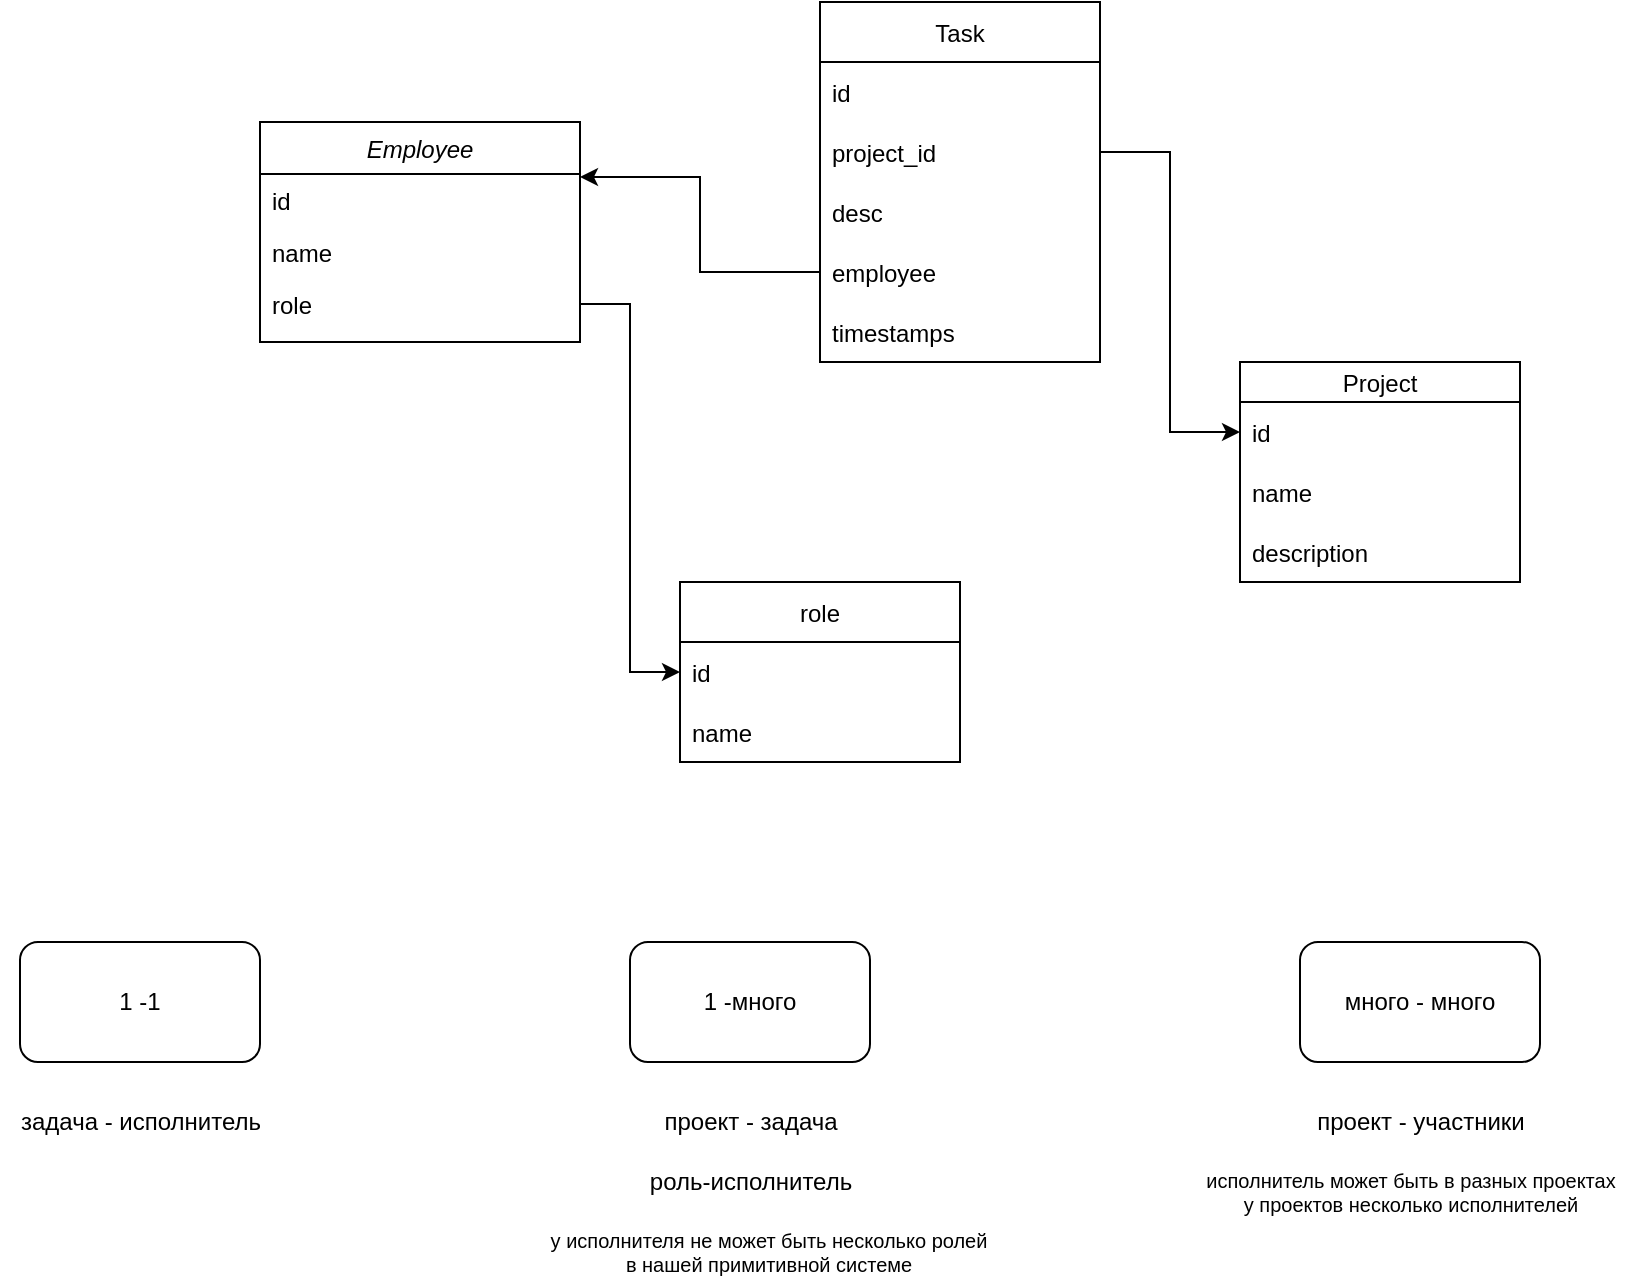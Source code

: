 <mxfile version="15.7.0" type="device"><diagram id="C5RBs43oDa-KdzZeNtuy" name="Page-1"><mxGraphModel dx="1422" dy="771" grid="1" gridSize="10" guides="1" tooltips="1" connect="1" arrows="1" fold="1" page="1" pageScale="1" pageWidth="827" pageHeight="1169" math="0" shadow="0"><root><mxCell id="WIyWlLk6GJQsqaUBKTNV-0"/><mxCell id="WIyWlLk6GJQsqaUBKTNV-1" parent="WIyWlLk6GJQsqaUBKTNV-0"/><mxCell id="zkfFHV4jXpPFQw0GAbJ--0" value="Employee" style="swimlane;fontStyle=2;align=center;verticalAlign=top;childLayout=stackLayout;horizontal=1;startSize=26;horizontalStack=0;resizeParent=1;resizeLast=0;collapsible=1;marginBottom=0;rounded=0;shadow=0;strokeWidth=1;" parent="WIyWlLk6GJQsqaUBKTNV-1" vertex="1"><mxGeometry x="160" y="170" width="160" height="110" as="geometry"><mxRectangle x="230" y="140" width="160" height="26" as="alternateBounds"/></mxGeometry></mxCell><mxCell id="zkfFHV4jXpPFQw0GAbJ--1" value="id    " style="text;align=left;verticalAlign=top;spacingLeft=4;spacingRight=4;overflow=hidden;rotatable=0;points=[[0,0.5],[1,0.5]];portConstraint=eastwest;" parent="zkfFHV4jXpPFQw0GAbJ--0" vertex="1"><mxGeometry y="26" width="160" height="26" as="geometry"/></mxCell><mxCell id="zkfFHV4jXpPFQw0GAbJ--2" value="name" style="text;align=left;verticalAlign=top;spacingLeft=4;spacingRight=4;overflow=hidden;rotatable=0;points=[[0,0.5],[1,0.5]];portConstraint=eastwest;rounded=0;shadow=0;html=0;" parent="zkfFHV4jXpPFQw0GAbJ--0" vertex="1"><mxGeometry y="52" width="160" height="26" as="geometry"/></mxCell><mxCell id="M31XEKU6I3Z2BxA3CjGv-28" value="role" style="text;align=left;verticalAlign=top;spacingLeft=4;spacingRight=4;overflow=hidden;rotatable=0;points=[[0,0.5],[1,0.5]];portConstraint=eastwest;rounded=0;shadow=0;html=0;" vertex="1" parent="zkfFHV4jXpPFQw0GAbJ--0"><mxGeometry y="78" width="160" height="26" as="geometry"/></mxCell><mxCell id="M31XEKU6I3Z2BxA3CjGv-5" value="Project" style="swimlane;fontStyle=0;childLayout=stackLayout;horizontal=1;startSize=20;horizontalStack=0;resizeParent=1;resizeParentMax=0;resizeLast=0;collapsible=1;marginBottom=0;align=center;" vertex="1" parent="WIyWlLk6GJQsqaUBKTNV-1"><mxGeometry x="650" y="290" width="140" height="110" as="geometry"/></mxCell><mxCell id="M31XEKU6I3Z2BxA3CjGv-6" value="id" style="text;strokeColor=none;fillColor=none;align=left;verticalAlign=middle;spacingLeft=4;spacingRight=4;overflow=hidden;points=[[0,0.5],[1,0.5]];portConstraint=eastwest;rotatable=0;" vertex="1" parent="M31XEKU6I3Z2BxA3CjGv-5"><mxGeometry y="20" width="140" height="30" as="geometry"/></mxCell><mxCell id="M31XEKU6I3Z2BxA3CjGv-7" value="name" style="text;strokeColor=none;fillColor=none;align=left;verticalAlign=middle;spacingLeft=4;spacingRight=4;overflow=hidden;points=[[0,0.5],[1,0.5]];portConstraint=eastwest;rotatable=0;" vertex="1" parent="M31XEKU6I3Z2BxA3CjGv-5"><mxGeometry y="50" width="140" height="30" as="geometry"/></mxCell><mxCell id="M31XEKU6I3Z2BxA3CjGv-8" value="description" style="text;strokeColor=none;fillColor=none;align=left;verticalAlign=middle;spacingLeft=4;spacingRight=4;overflow=hidden;points=[[0,0.5],[1,0.5]];portConstraint=eastwest;rotatable=0;" vertex="1" parent="M31XEKU6I3Z2BxA3CjGv-5"><mxGeometry y="80" width="140" height="30" as="geometry"/></mxCell><mxCell id="M31XEKU6I3Z2BxA3CjGv-9" value="задача - исполнитель" style="text;html=1;align=center;verticalAlign=middle;resizable=0;points=[];autosize=1;strokeColor=none;fillColor=none;" vertex="1" parent="WIyWlLk6GJQsqaUBKTNV-1"><mxGeometry x="30" y="660" width="140" height="20" as="geometry"/></mxCell><mxCell id="M31XEKU6I3Z2BxA3CjGv-10" value="проект - задача" style="text;html=1;align=center;verticalAlign=middle;resizable=0;points=[];autosize=1;strokeColor=none;fillColor=none;" vertex="1" parent="WIyWlLk6GJQsqaUBKTNV-1"><mxGeometry x="355" y="660" width="100" height="20" as="geometry"/></mxCell><mxCell id="M31XEKU6I3Z2BxA3CjGv-11" value="исполнитель может быть в разных проектах&lt;br style=&quot;font-size: 10px;&quot;&gt;у проектов несколько исполнителей" style="text;align=center;verticalAlign=middle;resizable=0;points=[];autosize=1;strokeColor=none;fillColor=none;fontSize=10;spacing=0;html=1;" vertex="1" parent="WIyWlLk6GJQsqaUBKTNV-1"><mxGeometry x="620" y="690" width="230" height="30" as="geometry"/></mxCell><mxCell id="M31XEKU6I3Z2BxA3CjGv-18" value="проект - участники" style="text;html=1;align=center;verticalAlign=middle;resizable=0;points=[];autosize=1;strokeColor=none;fillColor=none;" vertex="1" parent="WIyWlLk6GJQsqaUBKTNV-1"><mxGeometry x="680" y="660" width="120" height="20" as="geometry"/></mxCell><mxCell id="M31XEKU6I3Z2BxA3CjGv-21" value="1 -1" style="rounded=1;whiteSpace=wrap;html=1;align=center;" vertex="1" parent="WIyWlLk6GJQsqaUBKTNV-1"><mxGeometry x="40" y="580" width="120" height="60" as="geometry"/></mxCell><mxCell id="M31XEKU6I3Z2BxA3CjGv-22" value="много - много" style="rounded=1;whiteSpace=wrap;html=1;align=center;" vertex="1" parent="WIyWlLk6GJQsqaUBKTNV-1"><mxGeometry x="680" y="580" width="120" height="60" as="geometry"/></mxCell><mxCell id="M31XEKU6I3Z2BxA3CjGv-23" value="1 -много" style="rounded=1;whiteSpace=wrap;html=1;align=center;" vertex="1" parent="WIyWlLk6GJQsqaUBKTNV-1"><mxGeometry x="345" y="580" width="120" height="60" as="geometry"/></mxCell><mxCell id="M31XEKU6I3Z2BxA3CjGv-30" value="role" style="swimlane;fontStyle=0;childLayout=stackLayout;horizontal=1;startSize=30;horizontalStack=0;resizeParent=1;resizeParentMax=0;resizeLast=0;collapsible=1;marginBottom=0;" vertex="1" parent="WIyWlLk6GJQsqaUBKTNV-1"><mxGeometry x="370" y="400" width="140" height="90" as="geometry"/></mxCell><mxCell id="M31XEKU6I3Z2BxA3CjGv-31" value="id" style="text;strokeColor=none;fillColor=none;align=left;verticalAlign=middle;spacingLeft=4;spacingRight=4;overflow=hidden;points=[[0,0.5],[1,0.5]];portConstraint=eastwest;rotatable=0;" vertex="1" parent="M31XEKU6I3Z2BxA3CjGv-30"><mxGeometry y="30" width="140" height="30" as="geometry"/></mxCell><mxCell id="M31XEKU6I3Z2BxA3CjGv-32" value="name" style="text;strokeColor=none;fillColor=none;align=left;verticalAlign=middle;spacingLeft=4;spacingRight=4;overflow=hidden;points=[[0,0.5],[1,0.5]];portConstraint=eastwest;rotatable=0;" vertex="1" parent="M31XEKU6I3Z2BxA3CjGv-30"><mxGeometry y="60" width="140" height="30" as="geometry"/></mxCell><mxCell id="M31XEKU6I3Z2BxA3CjGv-34" value="Task" style="swimlane;fontStyle=0;childLayout=stackLayout;horizontal=1;startSize=30;horizontalStack=0;resizeParent=1;resizeParentMax=0;resizeLast=0;collapsible=1;marginBottom=0;" vertex="1" parent="WIyWlLk6GJQsqaUBKTNV-1"><mxGeometry x="440" y="110" width="140" height="180" as="geometry"/></mxCell><mxCell id="M31XEKU6I3Z2BxA3CjGv-35" value="id    " style="text;strokeColor=none;fillColor=none;align=left;verticalAlign=middle;spacingLeft=4;spacingRight=4;overflow=hidden;points=[[0,0.5],[1,0.5]];portConstraint=eastwest;rotatable=0;" vertex="1" parent="M31XEKU6I3Z2BxA3CjGv-34"><mxGeometry y="30" width="140" height="30" as="geometry"/></mxCell><mxCell id="M31XEKU6I3Z2BxA3CjGv-36" value="project_id" style="text;strokeColor=none;fillColor=none;align=left;verticalAlign=middle;spacingLeft=4;spacingRight=4;overflow=hidden;points=[[0,0.5],[1,0.5]];portConstraint=eastwest;rotatable=0;" vertex="1" parent="M31XEKU6I3Z2BxA3CjGv-34"><mxGeometry y="60" width="140" height="30" as="geometry"/></mxCell><mxCell id="M31XEKU6I3Z2BxA3CjGv-38" value="desc" style="text;strokeColor=none;fillColor=none;align=left;verticalAlign=middle;spacingLeft=4;spacingRight=4;overflow=hidden;points=[[0,0.5],[1,0.5]];portConstraint=eastwest;rotatable=0;" vertex="1" parent="M31XEKU6I3Z2BxA3CjGv-34"><mxGeometry y="90" width="140" height="30" as="geometry"/></mxCell><mxCell id="M31XEKU6I3Z2BxA3CjGv-37" value="employee" style="text;strokeColor=none;fillColor=none;align=left;verticalAlign=middle;spacingLeft=4;spacingRight=4;overflow=hidden;points=[[0,0.5],[1,0.5]];portConstraint=eastwest;rotatable=0;" vertex="1" parent="M31XEKU6I3Z2BxA3CjGv-34"><mxGeometry y="120" width="140" height="30" as="geometry"/></mxCell><mxCell id="M31XEKU6I3Z2BxA3CjGv-40" value="timestamps" style="text;strokeColor=none;fillColor=none;align=left;verticalAlign=middle;spacingLeft=4;spacingRight=4;overflow=hidden;points=[[0,0.5],[1,0.5]];portConstraint=eastwest;rotatable=0;" vertex="1" parent="M31XEKU6I3Z2BxA3CjGv-34"><mxGeometry y="150" width="140" height="30" as="geometry"/></mxCell><mxCell id="M31XEKU6I3Z2BxA3CjGv-41" style="edgeStyle=orthogonalEdgeStyle;rounded=0;orthogonalLoop=1;jettySize=auto;html=1;entryX=0;entryY=0.5;entryDx=0;entryDy=0;" edge="1" parent="WIyWlLk6GJQsqaUBKTNV-1" source="M31XEKU6I3Z2BxA3CjGv-36" target="M31XEKU6I3Z2BxA3CjGv-6"><mxGeometry relative="1" as="geometry"/></mxCell><mxCell id="M31XEKU6I3Z2BxA3CjGv-42" style="edgeStyle=orthogonalEdgeStyle;rounded=0;orthogonalLoop=1;jettySize=auto;html=1;entryX=1;entryY=0.25;entryDx=0;entryDy=0;" edge="1" parent="WIyWlLk6GJQsqaUBKTNV-1" source="M31XEKU6I3Z2BxA3CjGv-37" target="zkfFHV4jXpPFQw0GAbJ--0"><mxGeometry relative="1" as="geometry"/></mxCell><mxCell id="M31XEKU6I3Z2BxA3CjGv-43" style="edgeStyle=orthogonalEdgeStyle;rounded=0;orthogonalLoop=1;jettySize=auto;html=1;entryX=0;entryY=0.5;entryDx=0;entryDy=0;" edge="1" parent="WIyWlLk6GJQsqaUBKTNV-1" source="M31XEKU6I3Z2BxA3CjGv-28" target="M31XEKU6I3Z2BxA3CjGv-31"><mxGeometry relative="1" as="geometry"/></mxCell><mxCell id="M31XEKU6I3Z2BxA3CjGv-45" value="роль-исполнитель" style="text;html=1;align=center;verticalAlign=middle;resizable=0;points=[];autosize=1;strokeColor=none;fillColor=none;" vertex="1" parent="WIyWlLk6GJQsqaUBKTNV-1"><mxGeometry x="345" y="690" width="120" height="20" as="geometry"/></mxCell><mxCell id="M31XEKU6I3Z2BxA3CjGv-46" value="&lt;div style=&quot;font-size: 10px&quot;&gt;у исполнителя не может быть несколько ролей&lt;/div&gt;&lt;div&gt;в нашей примитивной системе&lt;/div&gt;" style="text;html=1;align=center;verticalAlign=middle;resizable=0;points=[];autosize=1;strokeColor=none;fillColor=none;fontSize=10;" vertex="1" parent="WIyWlLk6GJQsqaUBKTNV-1"><mxGeometry x="289" y="720" width="250" height="30" as="geometry"/></mxCell></root></mxGraphModel></diagram></mxfile>